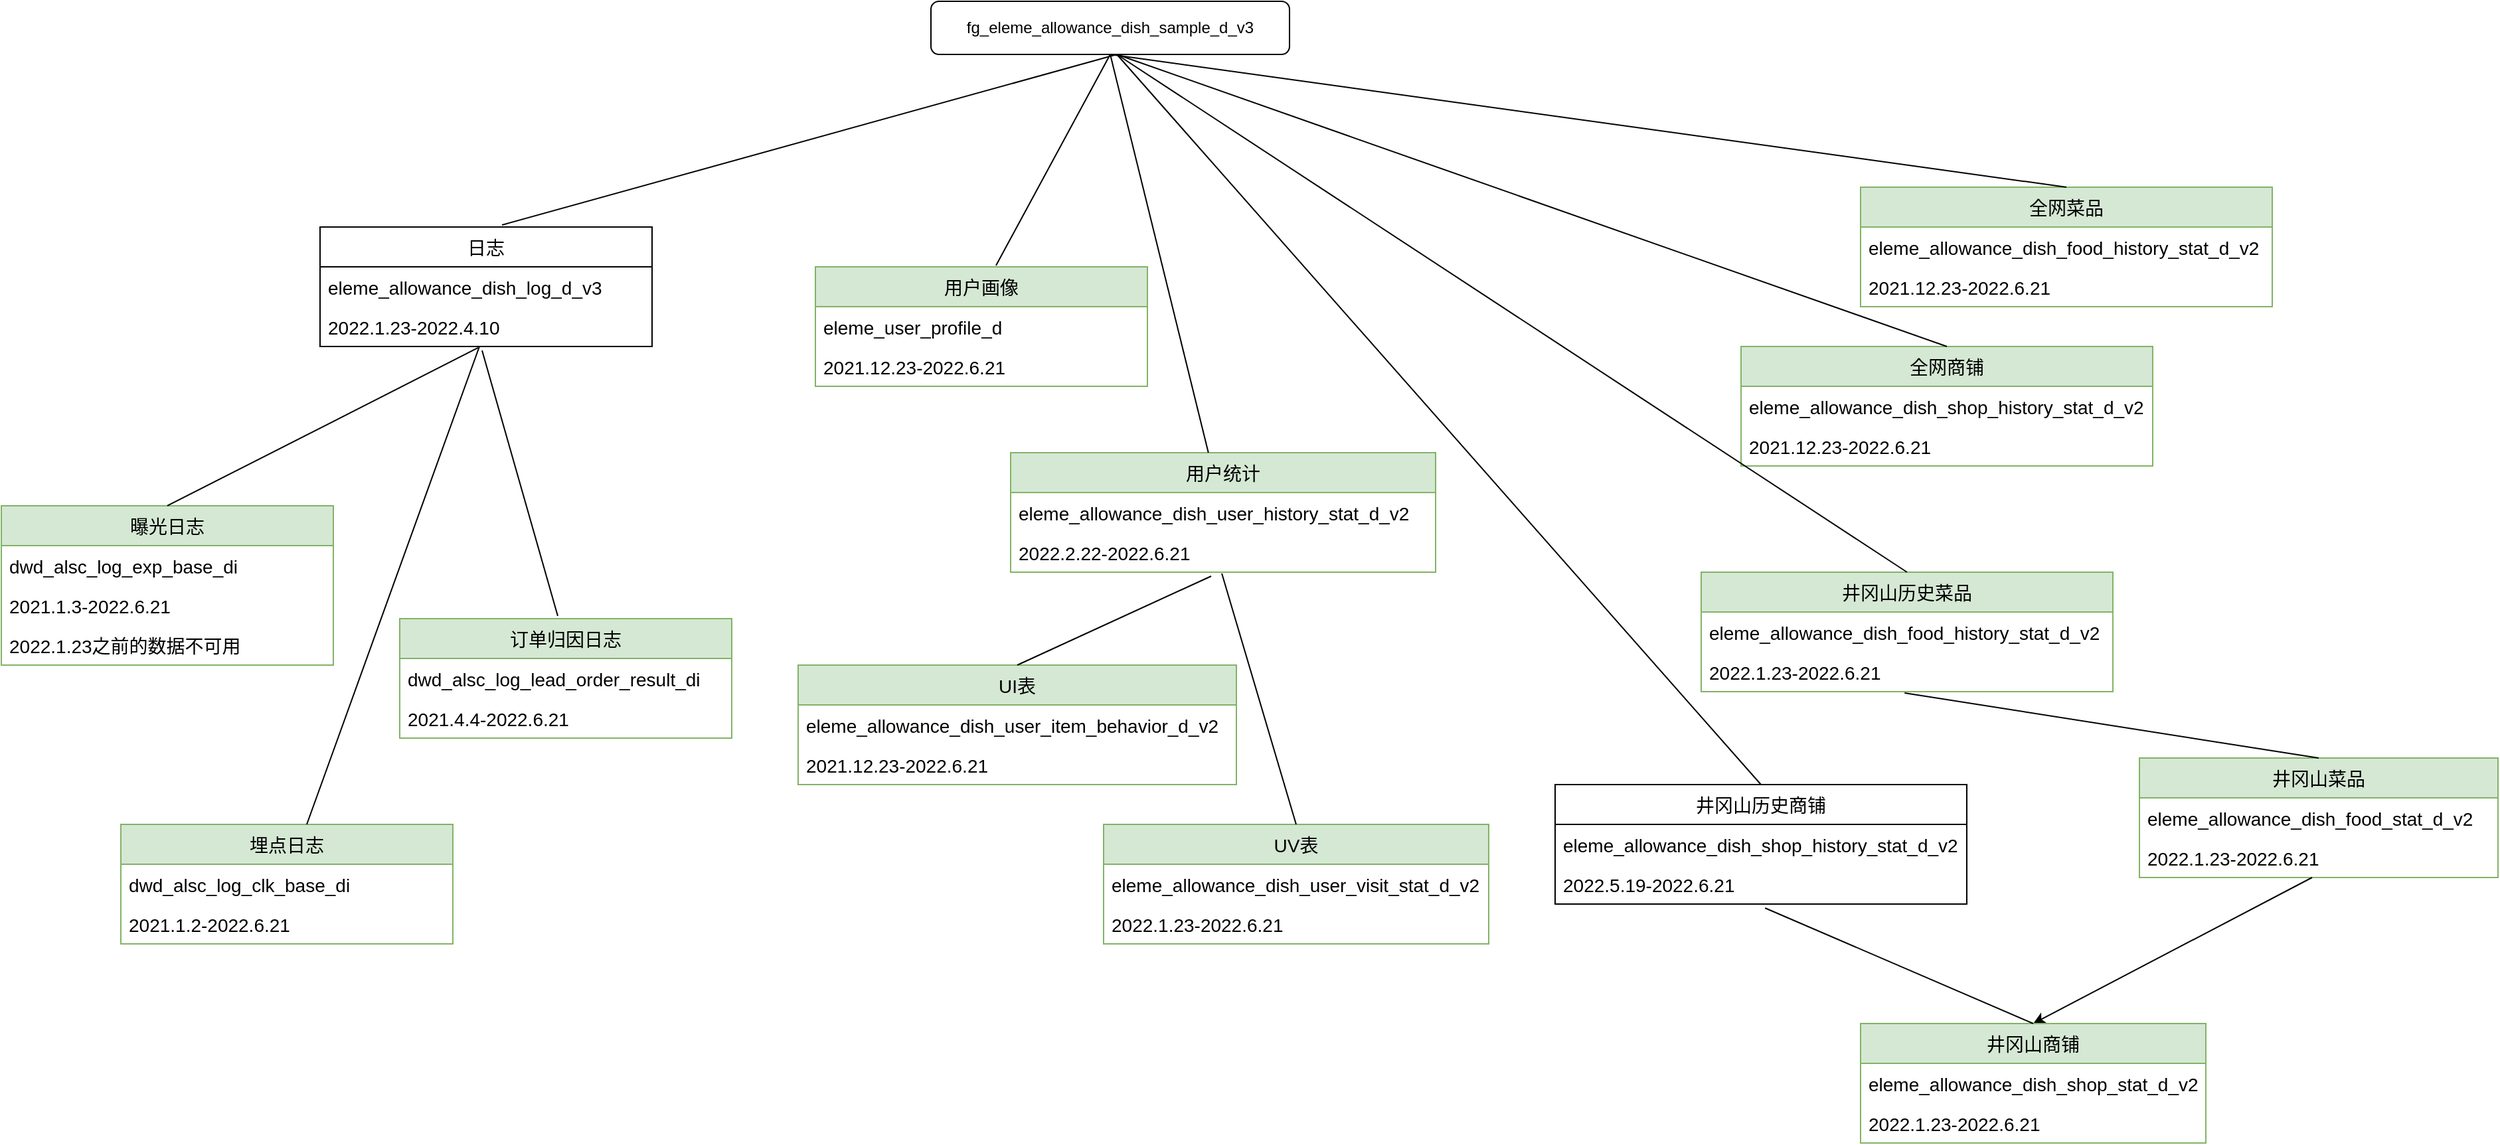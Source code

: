 <mxfile version="20.0.3" type="github">
  <diagram id="2DnHEuhvr_0OLsZTUTXN" name="Page-1">
    <mxGraphModel dx="2061" dy="794" grid="1" gridSize="10" guides="1" tooltips="1" connect="1" arrows="1" fold="1" page="1" pageScale="1" pageWidth="827" pageHeight="1169" math="0" shadow="0">
      <root>
        <mxCell id="0" />
        <mxCell id="1" parent="0" />
        <mxCell id="__hUjjfLbXIgwgU6XOn6-1" value="&lt;div class=&quot;lake-content&quot;&gt;&lt;div class=&quot;lake-content&quot;&gt;&lt;span class=&quot;ne-text&quot;&gt;fg_eleme_allowance_dish_sample_d_v3&lt;/span&gt;&lt;/div&gt;&lt;/div&gt;" style="rounded=1;whiteSpace=wrap;html=1;" parent="1" vertex="1">
          <mxGeometry x="500" y="30" width="270" height="40" as="geometry" />
        </mxCell>
        <mxCell id="__hUjjfLbXIgwgU6XOn6-2" value="日志" style="swimlane;fontStyle=0;childLayout=stackLayout;horizontal=1;startSize=30;horizontalStack=0;resizeParent=1;resizeParentMax=0;resizeLast=0;collapsible=1;marginBottom=0;fontSize=14;" parent="1" vertex="1">
          <mxGeometry x="40" y="200" width="250" height="90" as="geometry" />
        </mxCell>
        <mxCell id="__hUjjfLbXIgwgU6XOn6-3" value="eleme_allowance_dish_log_d_v3" style="text;strokeColor=none;fillColor=none;align=left;verticalAlign=middle;spacingLeft=4;spacingRight=4;overflow=hidden;points=[[0,0.5],[1,0.5]];portConstraint=eastwest;rotatable=0;fontSize=14;" parent="__hUjjfLbXIgwgU6XOn6-2" vertex="1">
          <mxGeometry y="30" width="250" height="30" as="geometry" />
        </mxCell>
        <mxCell id="__hUjjfLbXIgwgU6XOn6-4" value="2022.1.23-2022.4.10" style="text;strokeColor=none;fillColor=none;align=left;verticalAlign=middle;spacingLeft=4;spacingRight=4;overflow=hidden;points=[[0,0.5],[1,0.5]];portConstraint=eastwest;rotatable=0;fontSize=14;" parent="__hUjjfLbXIgwgU6XOn6-2" vertex="1">
          <mxGeometry y="60" width="250" height="30" as="geometry" />
        </mxCell>
        <mxCell id="__hUjjfLbXIgwgU6XOn6-10" value="井冈山历史菜品" style="swimlane;fontStyle=0;childLayout=stackLayout;horizontal=1;startSize=30;horizontalStack=0;resizeParent=1;resizeParentMax=0;resizeLast=0;collapsible=1;marginBottom=0;fontSize=14;fillColor=#d5e8d4;strokeColor=#82b366;" parent="1" vertex="1">
          <mxGeometry x="1080" y="460" width="310" height="90" as="geometry" />
        </mxCell>
        <mxCell id="__hUjjfLbXIgwgU6XOn6-11" value="eleme_allowance_dish_food_history_stat_d_v2" style="text;strokeColor=none;fillColor=none;align=left;verticalAlign=middle;spacingLeft=4;spacingRight=4;overflow=hidden;points=[[0,0.5],[1,0.5]];portConstraint=eastwest;rotatable=0;fontSize=14;" parent="__hUjjfLbXIgwgU6XOn6-10" vertex="1">
          <mxGeometry y="30" width="310" height="30" as="geometry" />
        </mxCell>
        <mxCell id="__hUjjfLbXIgwgU6XOn6-12" value="2022.1.23-2022.6.21" style="text;strokeColor=none;fillColor=none;align=left;verticalAlign=middle;spacingLeft=4;spacingRight=4;overflow=hidden;points=[[0,0.5],[1,0.5]];portConstraint=eastwest;rotatable=0;fontSize=14;" parent="__hUjjfLbXIgwgU6XOn6-10" vertex="1">
          <mxGeometry y="60" width="310" height="30" as="geometry" />
        </mxCell>
        <mxCell id="HKc_wSAm82NZRpQKvtuA-1" value="" style="endArrow=none;html=1;rounded=0;exitX=0.548;exitY=-0.017;exitDx=0;exitDy=0;exitPerimeter=0;" parent="1" source="__hUjjfLbXIgwgU6XOn6-2" edge="1">
          <mxGeometry width="50" height="50" relative="1" as="geometry">
            <mxPoint x="570" y="160" as="sourcePoint" />
            <mxPoint x="640" y="70" as="targetPoint" />
          </mxGeometry>
        </mxCell>
        <mxCell id="HKc_wSAm82NZRpQKvtuA-2" value="曝光日志" style="swimlane;fontStyle=0;childLayout=stackLayout;horizontal=1;startSize=30;horizontalStack=0;resizeParent=1;resizeParentMax=0;resizeLast=0;collapsible=1;marginBottom=0;fontSize=14;fillColor=#d5e8d4;strokeColor=#82b366;" parent="1" vertex="1">
          <mxGeometry x="-200" y="410" width="250" height="120" as="geometry" />
        </mxCell>
        <mxCell id="HKc_wSAm82NZRpQKvtuA-3" value="dwd_alsc_log_exp_base_di" style="text;strokeColor=none;fillColor=none;align=left;verticalAlign=middle;spacingLeft=4;spacingRight=4;overflow=hidden;points=[[0,0.5],[1,0.5]];portConstraint=eastwest;rotatable=0;fontSize=14;" parent="HKc_wSAm82NZRpQKvtuA-2" vertex="1">
          <mxGeometry y="30" width="250" height="30" as="geometry" />
        </mxCell>
        <mxCell id="HKc_wSAm82NZRpQKvtuA-4" value="2021.1.3-2022.6.21" style="text;strokeColor=none;fillColor=none;align=left;verticalAlign=middle;spacingLeft=4;spacingRight=4;overflow=hidden;points=[[0,0.5],[1,0.5]];portConstraint=eastwest;rotatable=0;fontSize=14;" parent="HKc_wSAm82NZRpQKvtuA-2" vertex="1">
          <mxGeometry y="60" width="250" height="30" as="geometry" />
        </mxCell>
        <mxCell id="HKc_wSAm82NZRpQKvtuA-11" value="2022.1.23之前的数据不可用" style="text;strokeColor=none;fillColor=none;align=left;verticalAlign=middle;spacingLeft=4;spacingRight=4;overflow=hidden;points=[[0,0.5],[1,0.5]];portConstraint=eastwest;rotatable=0;fontSize=14;" parent="HKc_wSAm82NZRpQKvtuA-2" vertex="1">
          <mxGeometry y="90" width="250" height="30" as="geometry" />
        </mxCell>
        <mxCell id="HKc_wSAm82NZRpQKvtuA-5" value="订单归因日志" style="swimlane;fontStyle=0;childLayout=stackLayout;horizontal=1;startSize=30;horizontalStack=0;resizeParent=1;resizeParentMax=0;resizeLast=0;collapsible=1;marginBottom=0;fontSize=14;fillColor=#d5e8d4;strokeColor=#82b366;" parent="1" vertex="1">
          <mxGeometry x="100" y="495" width="250" height="90" as="geometry" />
        </mxCell>
        <mxCell id="HKc_wSAm82NZRpQKvtuA-6" value="dwd_alsc_log_lead_order_result_di" style="text;strokeColor=none;fillColor=none;align=left;verticalAlign=middle;spacingLeft=4;spacingRight=4;overflow=hidden;points=[[0,0.5],[1,0.5]];portConstraint=eastwest;rotatable=0;fontSize=14;" parent="HKc_wSAm82NZRpQKvtuA-5" vertex="1">
          <mxGeometry y="30" width="250" height="30" as="geometry" />
        </mxCell>
        <mxCell id="HKc_wSAm82NZRpQKvtuA-7" value="2021.4.4-2022.6.21" style="text;strokeColor=none;fillColor=none;align=left;verticalAlign=middle;spacingLeft=4;spacingRight=4;overflow=hidden;points=[[0,0.5],[1,0.5]];portConstraint=eastwest;rotatable=0;fontSize=14;" parent="HKc_wSAm82NZRpQKvtuA-5" vertex="1">
          <mxGeometry y="60" width="250" height="30" as="geometry" />
        </mxCell>
        <mxCell id="HKc_wSAm82NZRpQKvtuA-8" value="埋点日志" style="swimlane;fontStyle=0;childLayout=stackLayout;horizontal=1;startSize=30;horizontalStack=0;resizeParent=1;resizeParentMax=0;resizeLast=0;collapsible=1;marginBottom=0;fontSize=14;fillColor=#d5e8d4;strokeColor=#82b366;" parent="1" vertex="1">
          <mxGeometry x="-110" y="650" width="250" height="90" as="geometry" />
        </mxCell>
        <mxCell id="HKc_wSAm82NZRpQKvtuA-9" value="dwd_alsc_log_clk_base_di" style="text;strokeColor=none;fillColor=none;align=left;verticalAlign=middle;spacingLeft=4;spacingRight=4;overflow=hidden;points=[[0,0.5],[1,0.5]];portConstraint=eastwest;rotatable=0;fontSize=14;" parent="HKc_wSAm82NZRpQKvtuA-8" vertex="1">
          <mxGeometry y="30" width="250" height="30" as="geometry" />
        </mxCell>
        <mxCell id="HKc_wSAm82NZRpQKvtuA-10" value="2021.1.2-2022.6.21" style="text;strokeColor=none;fillColor=none;align=left;verticalAlign=middle;spacingLeft=4;spacingRight=4;overflow=hidden;points=[[0,0.5],[1,0.5]];portConstraint=eastwest;rotatable=0;fontSize=14;" parent="HKc_wSAm82NZRpQKvtuA-8" vertex="1">
          <mxGeometry y="60" width="250" height="30" as="geometry" />
        </mxCell>
        <mxCell id="HKc_wSAm82NZRpQKvtuA-12" value="" style="endArrow=none;html=1;rounded=0;entryX=0.476;entryY=1.033;entryDx=0;entryDy=0;entryPerimeter=0;exitX=0.5;exitY=0;exitDx=0;exitDy=0;" parent="1" source="HKc_wSAm82NZRpQKvtuA-2" target="__hUjjfLbXIgwgU6XOn6-4" edge="1">
          <mxGeometry width="50" height="50" relative="1" as="geometry">
            <mxPoint x="170" y="370" as="sourcePoint" />
            <mxPoint x="220" y="320" as="targetPoint" />
          </mxGeometry>
        </mxCell>
        <mxCell id="HKc_wSAm82NZRpQKvtuA-13" value="" style="endArrow=none;html=1;rounded=0;exitX=0.56;exitY=0;exitDx=0;exitDy=0;exitPerimeter=0;" parent="1" source="HKc_wSAm82NZRpQKvtuA-8" edge="1">
          <mxGeometry width="50" height="50" relative="1" as="geometry">
            <mxPoint x="130" y="380" as="sourcePoint" />
            <mxPoint x="160" y="290" as="targetPoint" />
          </mxGeometry>
        </mxCell>
        <mxCell id="HKc_wSAm82NZRpQKvtuA-14" value="" style="endArrow=none;html=1;rounded=0;entryX=0.488;entryY=1.1;entryDx=0;entryDy=0;entryPerimeter=0;exitX=0.476;exitY=-0.022;exitDx=0;exitDy=0;exitPerimeter=0;" parent="1" source="HKc_wSAm82NZRpQKvtuA-5" target="__hUjjfLbXIgwgU6XOn6-4" edge="1">
          <mxGeometry width="50" height="50" relative="1" as="geometry">
            <mxPoint x="240" y="380" as="sourcePoint" />
            <mxPoint x="290" y="330" as="targetPoint" />
          </mxGeometry>
        </mxCell>
        <mxCell id="HKc_wSAm82NZRpQKvtuA-15" value="" style="endArrow=none;html=1;rounded=0;entryX=0.5;entryY=1;entryDx=0;entryDy=0;exitX=0.544;exitY=-0.011;exitDx=0;exitDy=0;exitPerimeter=0;" parent="1" source="HKc_wSAm82NZRpQKvtuA-16" target="__hUjjfLbXIgwgU6XOn6-1" edge="1">
          <mxGeometry width="50" height="50" relative="1" as="geometry">
            <mxPoint x="615" y="200" as="sourcePoint" />
            <mxPoint x="690" y="140" as="targetPoint" />
          </mxGeometry>
        </mxCell>
        <mxCell id="HKc_wSAm82NZRpQKvtuA-16" value="用户画像" style="swimlane;fontStyle=0;childLayout=stackLayout;horizontal=1;startSize=30;horizontalStack=0;resizeParent=1;resizeParentMax=0;resizeLast=0;collapsible=1;marginBottom=0;fontSize=14;fillColor=#d5e8d4;strokeColor=#82b366;" parent="1" vertex="1">
          <mxGeometry x="413" y="230" width="250" height="90" as="geometry" />
        </mxCell>
        <mxCell id="HKc_wSAm82NZRpQKvtuA-17" value="eleme_user_profile_d" style="text;strokeColor=none;fillColor=none;align=left;verticalAlign=middle;spacingLeft=4;spacingRight=4;overflow=hidden;points=[[0,0.5],[1,0.5]];portConstraint=eastwest;rotatable=0;fontSize=14;" parent="HKc_wSAm82NZRpQKvtuA-16" vertex="1">
          <mxGeometry y="30" width="250" height="30" as="geometry" />
        </mxCell>
        <mxCell id="HKc_wSAm82NZRpQKvtuA-18" value="2021.12.23-2022.6.21" style="text;strokeColor=none;fillColor=none;align=left;verticalAlign=middle;spacingLeft=4;spacingRight=4;overflow=hidden;points=[[0,0.5],[1,0.5]];portConstraint=eastwest;rotatable=0;fontSize=14;" parent="HKc_wSAm82NZRpQKvtuA-16" vertex="1">
          <mxGeometry y="60" width="250" height="30" as="geometry" />
        </mxCell>
        <mxCell id="HKc_wSAm82NZRpQKvtuA-20" value="用户统计" style="swimlane;fontStyle=0;childLayout=stackLayout;horizontal=1;startSize=30;horizontalStack=0;resizeParent=1;resizeParentMax=0;resizeLast=0;collapsible=1;marginBottom=0;fontSize=14;fillColor=#d5e8d4;strokeColor=#82b366;" parent="1" vertex="1">
          <mxGeometry x="560" y="370" width="320" height="90" as="geometry" />
        </mxCell>
        <mxCell id="HKc_wSAm82NZRpQKvtuA-21" value="eleme_allowance_dish_user_history_stat_d_v2" style="text;strokeColor=none;fillColor=none;align=left;verticalAlign=middle;spacingLeft=4;spacingRight=4;overflow=hidden;points=[[0,0.5],[1,0.5]];portConstraint=eastwest;rotatable=0;fontSize=14;" parent="HKc_wSAm82NZRpQKvtuA-20" vertex="1">
          <mxGeometry y="30" width="320" height="30" as="geometry" />
        </mxCell>
        <mxCell id="HKc_wSAm82NZRpQKvtuA-22" value="2022.2.22-2022.6.21" style="text;strokeColor=none;fillColor=none;align=left;verticalAlign=middle;spacingLeft=4;spacingRight=4;overflow=hidden;points=[[0,0.5],[1,0.5]];portConstraint=eastwest;rotatable=0;fontSize=14;" parent="HKc_wSAm82NZRpQKvtuA-20" vertex="1">
          <mxGeometry y="60" width="320" height="30" as="geometry" />
        </mxCell>
        <mxCell id="HKc_wSAm82NZRpQKvtuA-25" value="" style="endArrow=none;html=1;rounded=0;entryX=0.5;entryY=1;entryDx=0;entryDy=0;" parent="1" source="HKc_wSAm82NZRpQKvtuA-20" target="__hUjjfLbXIgwgU6XOn6-1" edge="1">
          <mxGeometry width="50" height="50" relative="1" as="geometry">
            <mxPoint x="680" y="240" as="sourcePoint" />
            <mxPoint x="730" y="190" as="targetPoint" />
          </mxGeometry>
        </mxCell>
        <mxCell id="HKc_wSAm82NZRpQKvtuA-26" value="UI表" style="swimlane;fontStyle=0;childLayout=stackLayout;horizontal=1;startSize=30;horizontalStack=0;resizeParent=1;resizeParentMax=0;resizeLast=0;collapsible=1;marginBottom=0;fontSize=14;fillColor=#d5e8d4;strokeColor=#82b366;" parent="1" vertex="1">
          <mxGeometry x="400" y="530" width="330" height="90" as="geometry" />
        </mxCell>
        <mxCell id="HKc_wSAm82NZRpQKvtuA-27" value="eleme_allowance_dish_user_item_behavior_d_v2" style="text;strokeColor=none;fillColor=none;align=left;verticalAlign=middle;spacingLeft=4;spacingRight=4;overflow=hidden;points=[[0,0.5],[1,0.5]];portConstraint=eastwest;rotatable=0;fontSize=14;" parent="HKc_wSAm82NZRpQKvtuA-26" vertex="1">
          <mxGeometry y="30" width="330" height="30" as="geometry" />
        </mxCell>
        <mxCell id="HKc_wSAm82NZRpQKvtuA-28" value="2021.12.23-2022.6.21" style="text;strokeColor=none;fillColor=none;align=left;verticalAlign=middle;spacingLeft=4;spacingRight=4;overflow=hidden;points=[[0,0.5],[1,0.5]];portConstraint=eastwest;rotatable=0;fontSize=14;" parent="HKc_wSAm82NZRpQKvtuA-26" vertex="1">
          <mxGeometry y="60" width="330" height="30" as="geometry" />
        </mxCell>
        <mxCell id="HKc_wSAm82NZRpQKvtuA-29" value="UV表" style="swimlane;fontStyle=0;childLayout=stackLayout;horizontal=1;startSize=30;horizontalStack=0;resizeParent=1;resizeParentMax=0;resizeLast=0;collapsible=1;marginBottom=0;fontSize=14;fillColor=#d5e8d4;strokeColor=#82b366;" parent="1" vertex="1">
          <mxGeometry x="630" y="650" width="290" height="90" as="geometry" />
        </mxCell>
        <mxCell id="HKc_wSAm82NZRpQKvtuA-30" value="eleme_allowance_dish_user_visit_stat_d_v2" style="text;strokeColor=none;fillColor=none;align=left;verticalAlign=middle;spacingLeft=4;spacingRight=4;overflow=hidden;points=[[0,0.5],[1,0.5]];portConstraint=eastwest;rotatable=0;fontSize=14;" parent="HKc_wSAm82NZRpQKvtuA-29" vertex="1">
          <mxGeometry y="30" width="290" height="30" as="geometry" />
        </mxCell>
        <mxCell id="HKc_wSAm82NZRpQKvtuA-31" value="2022.1.23-2022.6.21" style="text;strokeColor=none;fillColor=none;align=left;verticalAlign=middle;spacingLeft=4;spacingRight=4;overflow=hidden;points=[[0,0.5],[1,0.5]];portConstraint=eastwest;rotatable=0;fontSize=14;" parent="HKc_wSAm82NZRpQKvtuA-29" vertex="1">
          <mxGeometry y="60" width="290" height="30" as="geometry" />
        </mxCell>
        <mxCell id="HKc_wSAm82NZRpQKvtuA-32" value="" style="endArrow=none;html=1;rounded=0;entryX=0.472;entryY=1.1;entryDx=0;entryDy=0;entryPerimeter=0;exitX=0.5;exitY=0;exitDx=0;exitDy=0;" parent="1" source="HKc_wSAm82NZRpQKvtuA-26" target="HKc_wSAm82NZRpQKvtuA-22" edge="1">
          <mxGeometry width="50" height="50" relative="1" as="geometry">
            <mxPoint x="660" y="530" as="sourcePoint" />
            <mxPoint x="710" y="480" as="targetPoint" />
          </mxGeometry>
        </mxCell>
        <mxCell id="HKc_wSAm82NZRpQKvtuA-33" value="" style="endArrow=none;html=1;rounded=0;entryX=0.497;entryY=1.033;entryDx=0;entryDy=0;entryPerimeter=0;exitX=0.5;exitY=0;exitDx=0;exitDy=0;" parent="1" source="HKc_wSAm82NZRpQKvtuA-29" target="HKc_wSAm82NZRpQKvtuA-22" edge="1">
          <mxGeometry width="50" height="50" relative="1" as="geometry">
            <mxPoint x="770" y="570" as="sourcePoint" />
            <mxPoint x="820" y="520" as="targetPoint" />
          </mxGeometry>
        </mxCell>
        <mxCell id="HKc_wSAm82NZRpQKvtuA-34" value="井冈山历史商铺" style="swimlane;fontStyle=0;childLayout=stackLayout;horizontal=1;startSize=30;horizontalStack=0;resizeParent=1;resizeParentMax=0;resizeLast=0;collapsible=1;marginBottom=0;fontSize=14;" parent="1" vertex="1">
          <mxGeometry x="970" y="620" width="310" height="90" as="geometry" />
        </mxCell>
        <mxCell id="HKc_wSAm82NZRpQKvtuA-35" value="eleme_allowance_dish_shop_history_stat_d_v2" style="text;strokeColor=none;fillColor=none;align=left;verticalAlign=middle;spacingLeft=4;spacingRight=4;overflow=hidden;points=[[0,0.5],[1,0.5]];portConstraint=eastwest;rotatable=0;fontSize=14;" parent="HKc_wSAm82NZRpQKvtuA-34" vertex="1">
          <mxGeometry y="30" width="310" height="30" as="geometry" />
        </mxCell>
        <mxCell id="HKc_wSAm82NZRpQKvtuA-36" value="2022.5.19-2022.6.21" style="text;strokeColor=none;fillColor=none;align=left;verticalAlign=middle;spacingLeft=4;spacingRight=4;overflow=hidden;points=[[0,0.5],[1,0.5]];portConstraint=eastwest;rotatable=0;fontSize=14;" parent="HKc_wSAm82NZRpQKvtuA-34" vertex="1">
          <mxGeometry y="60" width="310" height="30" as="geometry" />
        </mxCell>
        <mxCell id="HKc_wSAm82NZRpQKvtuA-37" value="全网菜品" style="swimlane;fontStyle=0;childLayout=stackLayout;horizontal=1;startSize=30;horizontalStack=0;resizeParent=1;resizeParentMax=0;resizeLast=0;collapsible=1;marginBottom=0;fontSize=14;fillColor=#d5e8d4;strokeColor=#82b366;" parent="1" vertex="1">
          <mxGeometry x="1200" y="170" width="310" height="90" as="geometry" />
        </mxCell>
        <mxCell id="HKc_wSAm82NZRpQKvtuA-38" value="eleme_allowance_dish_food_history_stat_d_v2" style="text;strokeColor=none;fillColor=none;align=left;verticalAlign=middle;spacingLeft=4;spacingRight=4;overflow=hidden;points=[[0,0.5],[1,0.5]];portConstraint=eastwest;rotatable=0;fontSize=14;" parent="HKc_wSAm82NZRpQKvtuA-37" vertex="1">
          <mxGeometry y="30" width="310" height="30" as="geometry" />
        </mxCell>
        <mxCell id="HKc_wSAm82NZRpQKvtuA-39" value="2021.12.23-2022.6.21" style="text;strokeColor=none;fillColor=none;align=left;verticalAlign=middle;spacingLeft=4;spacingRight=4;overflow=hidden;points=[[0,0.5],[1,0.5]];portConstraint=eastwest;rotatable=0;fontSize=14;" parent="HKc_wSAm82NZRpQKvtuA-37" vertex="1">
          <mxGeometry y="60" width="310" height="30" as="geometry" />
        </mxCell>
        <mxCell id="HKc_wSAm82NZRpQKvtuA-40" value="全网商铺" style="swimlane;fontStyle=0;childLayout=stackLayout;horizontal=1;startSize=30;horizontalStack=0;resizeParent=1;resizeParentMax=0;resizeLast=0;collapsible=1;marginBottom=0;fontSize=14;fillColor=#d5e8d4;strokeColor=#82b366;" parent="1" vertex="1">
          <mxGeometry x="1110" y="290" width="310" height="90" as="geometry" />
        </mxCell>
        <mxCell id="HKc_wSAm82NZRpQKvtuA-41" value="eleme_allowance_dish_shop_history_stat_d_v2" style="text;strokeColor=none;fillColor=none;align=left;verticalAlign=middle;spacingLeft=4;spacingRight=4;overflow=hidden;points=[[0,0.5],[1,0.5]];portConstraint=eastwest;rotatable=0;fontSize=14;" parent="HKc_wSAm82NZRpQKvtuA-40" vertex="1">
          <mxGeometry y="30" width="310" height="30" as="geometry" />
        </mxCell>
        <mxCell id="HKc_wSAm82NZRpQKvtuA-42" value="2021.12.23-2022.6.21" style="text;strokeColor=none;fillColor=none;align=left;verticalAlign=middle;spacingLeft=4;spacingRight=4;overflow=hidden;points=[[0,0.5],[1,0.5]];portConstraint=eastwest;rotatable=0;fontSize=14;" parent="HKc_wSAm82NZRpQKvtuA-40" vertex="1">
          <mxGeometry y="60" width="310" height="30" as="geometry" />
        </mxCell>
        <mxCell id="HKc_wSAm82NZRpQKvtuA-43" value="" style="endArrow=none;html=1;rounded=0;entryX=0.5;entryY=0;entryDx=0;entryDy=0;exitX=0.5;exitY=1;exitDx=0;exitDy=0;" parent="1" source="__hUjjfLbXIgwgU6XOn6-1" target="HKc_wSAm82NZRpQKvtuA-37" edge="1">
          <mxGeometry width="50" height="50" relative="1" as="geometry">
            <mxPoint x="810" y="250" as="sourcePoint" />
            <mxPoint x="860" y="200" as="targetPoint" />
          </mxGeometry>
        </mxCell>
        <mxCell id="HKc_wSAm82NZRpQKvtuA-44" value="" style="endArrow=none;html=1;rounded=0;exitX=0.5;exitY=0;exitDx=0;exitDy=0;" parent="1" source="HKc_wSAm82NZRpQKvtuA-40" edge="1">
          <mxGeometry width="50" height="50" relative="1" as="geometry">
            <mxPoint x="750" y="290" as="sourcePoint" />
            <mxPoint x="640" y="70" as="targetPoint" />
          </mxGeometry>
        </mxCell>
        <mxCell id="HKc_wSAm82NZRpQKvtuA-45" value="" style="endArrow=none;html=1;rounded=0;exitX=0.5;exitY=0;exitDx=0;exitDy=0;" parent="1" source="__hUjjfLbXIgwgU6XOn6-10" edge="1">
          <mxGeometry width="50" height="50" relative="1" as="geometry">
            <mxPoint x="730" y="260" as="sourcePoint" />
            <mxPoint x="640" y="70" as="targetPoint" />
          </mxGeometry>
        </mxCell>
        <mxCell id="HKc_wSAm82NZRpQKvtuA-46" value="" style="endArrow=none;html=1;rounded=0;exitX=0.5;exitY=0;exitDx=0;exitDy=0;" parent="1" source="HKc_wSAm82NZRpQKvtuA-34" edge="1">
          <mxGeometry width="50" height="50" relative="1" as="geometry">
            <mxPoint x="750" y="350" as="sourcePoint" />
            <mxPoint x="640" y="70" as="targetPoint" />
          </mxGeometry>
        </mxCell>
        <mxCell id="HKc_wSAm82NZRpQKvtuA-47" value="井冈山菜品" style="swimlane;fontStyle=0;childLayout=stackLayout;horizontal=1;startSize=30;horizontalStack=0;resizeParent=1;resizeParentMax=0;resizeLast=0;collapsible=1;marginBottom=0;fontSize=14;fillColor=#d5e8d4;strokeColor=#82b366;" parent="1" vertex="1">
          <mxGeometry x="1410" y="600" width="270" height="90" as="geometry" />
        </mxCell>
        <mxCell id="HKc_wSAm82NZRpQKvtuA-48" value="eleme_allowance_dish_food_stat_d_v2" style="text;strokeColor=none;fillColor=none;align=left;verticalAlign=middle;spacingLeft=4;spacingRight=4;overflow=hidden;points=[[0,0.5],[1,0.5]];portConstraint=eastwest;rotatable=0;fontSize=14;" parent="HKc_wSAm82NZRpQKvtuA-47" vertex="1">
          <mxGeometry y="30" width="270" height="30" as="geometry" />
        </mxCell>
        <mxCell id="HKc_wSAm82NZRpQKvtuA-55" value="" style="endArrow=classic;html=1;rounded=0;entryX=0.5;entryY=0;entryDx=0;entryDy=0;" parent="HKc_wSAm82NZRpQKvtuA-47" target="HKc_wSAm82NZRpQKvtuA-50" edge="1">
          <mxGeometry width="50" height="50" relative="1" as="geometry">
            <mxPoint x="130" y="90" as="sourcePoint" />
            <mxPoint x="180" y="40" as="targetPoint" />
          </mxGeometry>
        </mxCell>
        <mxCell id="HKc_wSAm82NZRpQKvtuA-49" value="2022.1.23-2022.6.21" style="text;strokeColor=none;fillColor=none;align=left;verticalAlign=middle;spacingLeft=4;spacingRight=4;overflow=hidden;points=[[0,0.5],[1,0.5]];portConstraint=eastwest;rotatable=0;fontSize=14;" parent="HKc_wSAm82NZRpQKvtuA-47" vertex="1">
          <mxGeometry y="60" width="270" height="30" as="geometry" />
        </mxCell>
        <mxCell id="HKc_wSAm82NZRpQKvtuA-50" value="井冈山商铺" style="swimlane;fontStyle=0;childLayout=stackLayout;horizontal=1;startSize=30;horizontalStack=0;resizeParent=1;resizeParentMax=0;resizeLast=0;collapsible=1;marginBottom=0;fontSize=14;fillColor=#d5e8d4;strokeColor=#82b366;" parent="1" vertex="1">
          <mxGeometry x="1200" y="800" width="260" height="90" as="geometry" />
        </mxCell>
        <mxCell id="HKc_wSAm82NZRpQKvtuA-51" value="eleme_allowance_dish_shop_stat_d_v2" style="text;strokeColor=none;fillColor=none;align=left;verticalAlign=middle;spacingLeft=4;spacingRight=4;overflow=hidden;points=[[0,0.5],[1,0.5]];portConstraint=eastwest;rotatable=0;fontSize=14;" parent="HKc_wSAm82NZRpQKvtuA-50" vertex="1">
          <mxGeometry y="30" width="260" height="30" as="geometry" />
        </mxCell>
        <mxCell id="HKc_wSAm82NZRpQKvtuA-52" value="2022.1.23-2022.6.21" style="text;strokeColor=none;fillColor=none;align=left;verticalAlign=middle;spacingLeft=4;spacingRight=4;overflow=hidden;points=[[0,0.5],[1,0.5]];portConstraint=eastwest;rotatable=0;fontSize=14;" parent="HKc_wSAm82NZRpQKvtuA-50" vertex="1">
          <mxGeometry y="60" width="260" height="30" as="geometry" />
        </mxCell>
        <mxCell id="HKc_wSAm82NZRpQKvtuA-56" value="" style="endArrow=none;html=1;rounded=0;entryX=0.494;entryY=1.033;entryDx=0;entryDy=0;entryPerimeter=0;exitX=0.5;exitY=0;exitDx=0;exitDy=0;" parent="1" source="HKc_wSAm82NZRpQKvtuA-47" target="__hUjjfLbXIgwgU6XOn6-12" edge="1">
          <mxGeometry width="50" height="50" relative="1" as="geometry">
            <mxPoint x="1290" y="610" as="sourcePoint" />
            <mxPoint x="1340" y="560" as="targetPoint" />
          </mxGeometry>
        </mxCell>
        <mxCell id="HKc_wSAm82NZRpQKvtuA-57" value="" style="endArrow=none;html=1;rounded=0;entryX=0.51;entryY=1.1;entryDx=0;entryDy=0;entryPerimeter=0;exitX=0.5;exitY=0;exitDx=0;exitDy=0;" parent="1" source="HKc_wSAm82NZRpQKvtuA-50" target="HKc_wSAm82NZRpQKvtuA-36" edge="1">
          <mxGeometry width="50" height="50" relative="1" as="geometry">
            <mxPoint x="1110" y="760" as="sourcePoint" />
            <mxPoint x="1160" y="710" as="targetPoint" />
          </mxGeometry>
        </mxCell>
      </root>
    </mxGraphModel>
  </diagram>
</mxfile>
